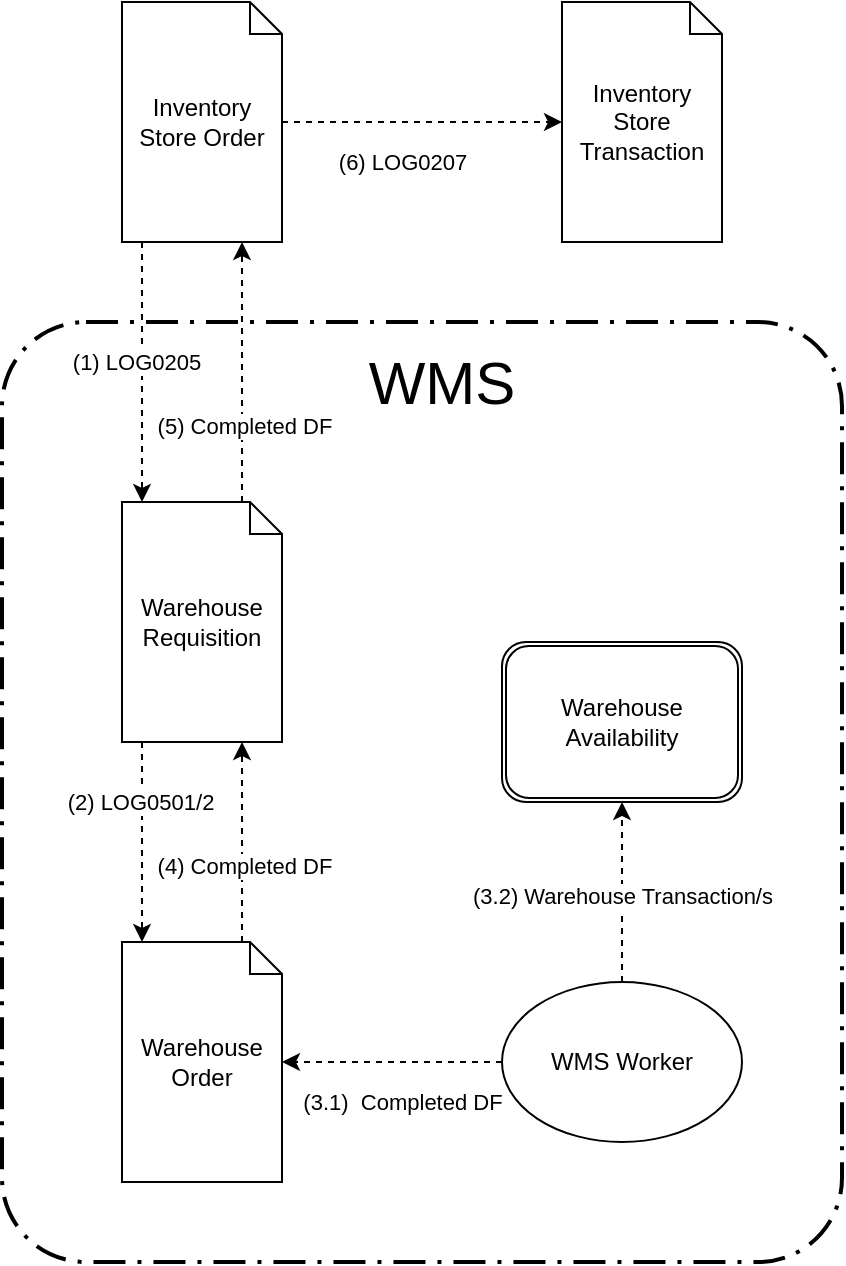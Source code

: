 <mxfile version="20.8.13" type="device"><diagram id="prtHgNgQTEPvFCAcTncT" name="Page-1"><mxGraphModel dx="1050" dy="541" grid="1" gridSize="10" guides="1" tooltips="1" connect="1" arrows="1" fold="1" page="1" pageScale="1" pageWidth="827" pageHeight="1169" math="0" shadow="0"><root><mxCell id="0"/><mxCell id="1" parent="0"/><mxCell id="0HGrBbcyRyouuo7kSU6l-54" value="" style="rounded=1;arcSize=10;dashed=1;strokeColor=#000000;fillColor=none;gradientColor=none;dashPattern=8 3 1 3;strokeWidth=2;" parent="1" vertex="1"><mxGeometry x="80" y="180" width="420" height="470" as="geometry"/></mxCell><mxCell id="0HGrBbcyRyouuo7kSU6l-20" value="&lt;font style=&quot;font-size: 30px&quot;&gt;WMS&lt;/font&gt;" style="text;html=1;strokeColor=none;fillColor=none;align=center;verticalAlign=middle;whiteSpace=wrap;rounded=0;" parent="1" vertex="1"><mxGeometry x="280" y="200" width="40" height="20" as="geometry"/></mxCell><mxCell id="F2Oi7ZvkjnkcCrxyPAc0-2" value="" style="edgeStyle=orthogonalEdgeStyle;rounded=0;orthogonalLoop=1;jettySize=auto;html=1;dashed=1;" parent="1" source="0HGrBbcyRyouuo7kSU6l-23" target="0HGrBbcyRyouuo7kSU6l-32" edge="1"><mxGeometry relative="1" as="geometry"><Array as="points"><mxPoint x="150" y="200"/><mxPoint x="150" y="200"/></Array></mxGeometry></mxCell><mxCell id="F2Oi7ZvkjnkcCrxyPAc0-12" value="(1)&amp;nbsp;LOG0205" style="edgeLabel;html=1;align=center;verticalAlign=middle;resizable=0;points=[];" parent="F2Oi7ZvkjnkcCrxyPAc0-2" vertex="1" connectable="0"><mxGeometry x="0.211" y="-3" relative="1" as="geometry"><mxPoint y="-19" as="offset"/></mxGeometry></mxCell><mxCell id="F2Oi7ZvkjnkcCrxyPAc0-3" style="edgeStyle=orthogonalEdgeStyle;rounded=0;orthogonalLoop=1;jettySize=auto;html=1;dashed=1;" parent="1" source="0HGrBbcyRyouuo7kSU6l-23" target="0HGrBbcyRyouuo7kSU6l-27" edge="1"><mxGeometry relative="1" as="geometry"/></mxCell><mxCell id="F2Oi7ZvkjnkcCrxyPAc0-10" value="(6)&amp;nbsp;LOG0207" style="edgeLabel;html=1;align=center;verticalAlign=middle;resizable=0;points=[];" parent="F2Oi7ZvkjnkcCrxyPAc0-3" vertex="1" connectable="0"><mxGeometry x="-0.274" y="-2" relative="1" as="geometry"><mxPoint x="9" y="18" as="offset"/></mxGeometry></mxCell><mxCell id="0HGrBbcyRyouuo7kSU6l-23" value="&lt;span&gt;Inventory&lt;/span&gt;&lt;br&gt;&lt;span&gt;Store Order&lt;/span&gt;" style="shape=note;whiteSpace=wrap;size=16;html=1;dropTarget=0;" parent="1" vertex="1"><mxGeometry x="140" y="20" width="80" height="120" as="geometry"/></mxCell><mxCell id="0HGrBbcyRyouuo7kSU6l-26" style="edgeStyle=orthogonalEdgeStyle;rounded=0;orthogonalLoop=1;jettySize=auto;html=1;exitX=0.5;exitY=1;exitDx=0;exitDy=0;exitPerimeter=0;" parent="1" source="0HGrBbcyRyouuo7kSU6l-23" target="0HGrBbcyRyouuo7kSU6l-23" edge="1"><mxGeometry relative="1" as="geometry"/></mxCell><mxCell id="0HGrBbcyRyouuo7kSU6l-27" value="&lt;span&gt;Inventory&lt;/span&gt;&lt;br&gt;&lt;span&gt;Store Transaction&lt;/span&gt;" style="shape=note;whiteSpace=wrap;size=16;html=1;dropTarget=0;" parent="1" vertex="1"><mxGeometry x="360" y="20" width="80" height="120" as="geometry"/></mxCell><mxCell id="F2Oi7ZvkjnkcCrxyPAc0-4" style="edgeStyle=orthogonalEdgeStyle;rounded=0;orthogonalLoop=1;jettySize=auto;html=1;dashed=1;" parent="1" source="0HGrBbcyRyouuo7kSU6l-32" target="0HGrBbcyRyouuo7kSU6l-23" edge="1"><mxGeometry relative="1" as="geometry"><Array as="points"><mxPoint x="200" y="220"/><mxPoint x="200" y="220"/></Array></mxGeometry></mxCell><mxCell id="F2Oi7ZvkjnkcCrxyPAc0-13" value="(5) Completed DF" style="edgeLabel;html=1;align=center;verticalAlign=middle;resizable=0;points=[];" parent="F2Oi7ZvkjnkcCrxyPAc0-4" vertex="1" connectable="0"><mxGeometry x="-0.193" y="-1" relative="1" as="geometry"><mxPoint y="14" as="offset"/></mxGeometry></mxCell><mxCell id="F2Oi7ZvkjnkcCrxyPAc0-5" style="edgeStyle=orthogonalEdgeStyle;rounded=0;orthogonalLoop=1;jettySize=auto;html=1;dashed=1;" parent="1" source="0HGrBbcyRyouuo7kSU6l-32" target="0HGrBbcyRyouuo7kSU6l-38" edge="1"><mxGeometry relative="1" as="geometry"><Array as="points"><mxPoint x="150" y="430"/><mxPoint x="150" y="430"/></Array></mxGeometry></mxCell><mxCell id="F2Oi7ZvkjnkcCrxyPAc0-14" value="(2)&amp;nbsp;LOG0501/2" style="edgeLabel;html=1;align=center;verticalAlign=middle;resizable=0;points=[];" parent="F2Oi7ZvkjnkcCrxyPAc0-5" vertex="1" connectable="0"><mxGeometry x="-0.208" y="-1" relative="1" as="geometry"><mxPoint y="-10" as="offset"/></mxGeometry></mxCell><mxCell id="0HGrBbcyRyouuo7kSU6l-32" value="Warehouse&lt;br&gt;Requisition" style="shape=note;whiteSpace=wrap;size=16;html=1;dropTarget=0;" parent="1" vertex="1"><mxGeometry x="140" y="270" width="80" height="120" as="geometry"/></mxCell><mxCell id="F2Oi7ZvkjnkcCrxyPAc0-6" style="edgeStyle=orthogonalEdgeStyle;rounded=0;orthogonalLoop=1;jettySize=auto;html=1;dashed=1;" parent="1" source="0HGrBbcyRyouuo7kSU6l-38" target="0HGrBbcyRyouuo7kSU6l-32" edge="1"><mxGeometry relative="1" as="geometry"><Array as="points"><mxPoint x="200" y="430"/><mxPoint x="200" y="430"/></Array></mxGeometry></mxCell><mxCell id="F2Oi7ZvkjnkcCrxyPAc0-15" value="(4) Completed DF" style="edgeLabel;html=1;align=center;verticalAlign=middle;resizable=0;points=[];" parent="F2Oi7ZvkjnkcCrxyPAc0-6" vertex="1" connectable="0"><mxGeometry x="-0.232" y="-1" relative="1" as="geometry"><mxPoint as="offset"/></mxGeometry></mxCell><mxCell id="0HGrBbcyRyouuo7kSU6l-38" value="&lt;span&gt;Warehouse Order&lt;/span&gt;" style="shape=note;whiteSpace=wrap;size=16;html=1;dropTarget=0;" parent="1" vertex="1"><mxGeometry x="140" y="490" width="80" height="120" as="geometry"/></mxCell><mxCell id="0HGrBbcyRyouuo7kSU6l-49" value="Warehouse&lt;br&gt;Availability" style="shape=ext;rounded=1;html=1;whiteSpace=wrap;double=1;" parent="1" vertex="1"><mxGeometry x="330" y="340" width="120" height="80" as="geometry"/></mxCell><mxCell id="F2Oi7ZvkjnkcCrxyPAc0-8" style="edgeStyle=orthogonalEdgeStyle;rounded=0;orthogonalLoop=1;jettySize=auto;html=1;dashed=1;" parent="1" source="F2Oi7ZvkjnkcCrxyPAc0-1" target="0HGrBbcyRyouuo7kSU6l-38" edge="1"><mxGeometry relative="1" as="geometry"><Array as="points"><mxPoint x="310" y="550"/><mxPoint x="310" y="550"/></Array></mxGeometry></mxCell><mxCell id="F2Oi7ZvkjnkcCrxyPAc0-16" value="(3.1)&amp;nbsp; Completed DF" style="edgeLabel;html=1;align=center;verticalAlign=middle;resizable=0;points=[];" parent="F2Oi7ZvkjnkcCrxyPAc0-8" vertex="1" connectable="0"><mxGeometry x="0.313" y="2" relative="1" as="geometry"><mxPoint x="22" y="18" as="offset"/></mxGeometry></mxCell><mxCell id="F2Oi7ZvkjnkcCrxyPAc0-9" style="edgeStyle=orthogonalEdgeStyle;rounded=0;orthogonalLoop=1;jettySize=auto;html=1;dashed=1;" parent="1" source="F2Oi7ZvkjnkcCrxyPAc0-1" target="0HGrBbcyRyouuo7kSU6l-49" edge="1"><mxGeometry relative="1" as="geometry"/></mxCell><mxCell id="F2Oi7ZvkjnkcCrxyPAc0-17" value="(3.2) Warehouse Transaction/s" style="edgeLabel;html=1;align=center;verticalAlign=middle;resizable=0;points=[];" parent="F2Oi7ZvkjnkcCrxyPAc0-9" vertex="1" connectable="0"><mxGeometry x="-0.284" y="-1" relative="1" as="geometry"><mxPoint x="-1" y="-11" as="offset"/></mxGeometry></mxCell><mxCell id="F2Oi7ZvkjnkcCrxyPAc0-1" value="WMS Worker" style="ellipse;whiteSpace=wrap;html=1;" parent="1" vertex="1"><mxGeometry x="330" y="510" width="120" height="80" as="geometry"/></mxCell></root></mxGraphModel></diagram></mxfile>